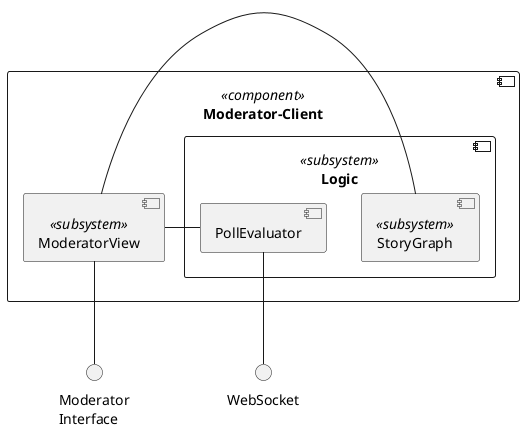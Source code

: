 @startuml

() "Moderator\nInterface" as mi
() "WebSocket" as API

component "Moderator-Client" <<component>> as ac{

    component "Logic" <<subsystem>> as lg {
        [StoryGraph] <<subsystem>> as sg
        [PollEvaluator] as pe
    }
    
    [ModeratorView] <<subsystem>> as mv
}

API -up- pe
mv -right- sg
mv - pe
mi -up- mv


@enduml
